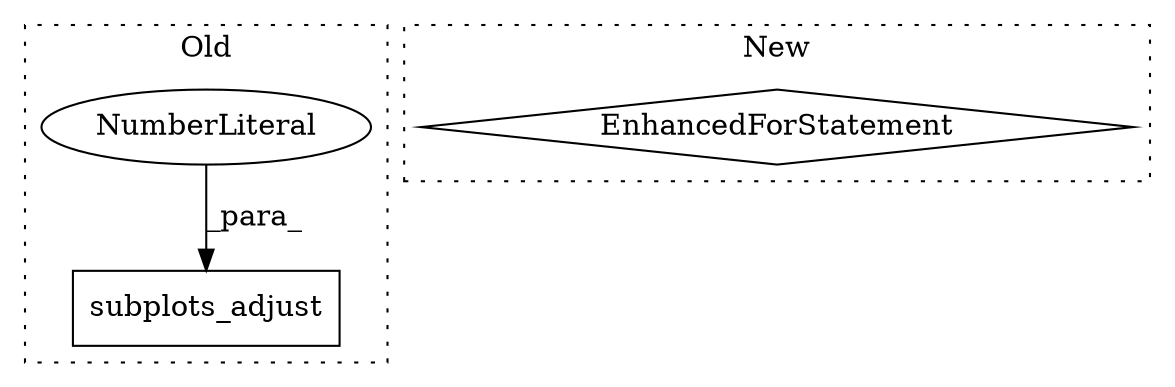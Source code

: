 digraph G {
subgraph cluster0 {
1 [label="subplots_adjust" a="32" s="5140,5160" l="16,1" shape="box"];
3 [label="NumberLiteral" a="34" s="5156" l="4" shape="ellipse"];
label = "Old";
style="dotted";
}
subgraph cluster1 {
2 [label="EnhancedForStatement" a="70" s="5002,5094" l="57,2" shape="diamond"];
label = "New";
style="dotted";
}
3 -> 1 [label="_para_"];
}
